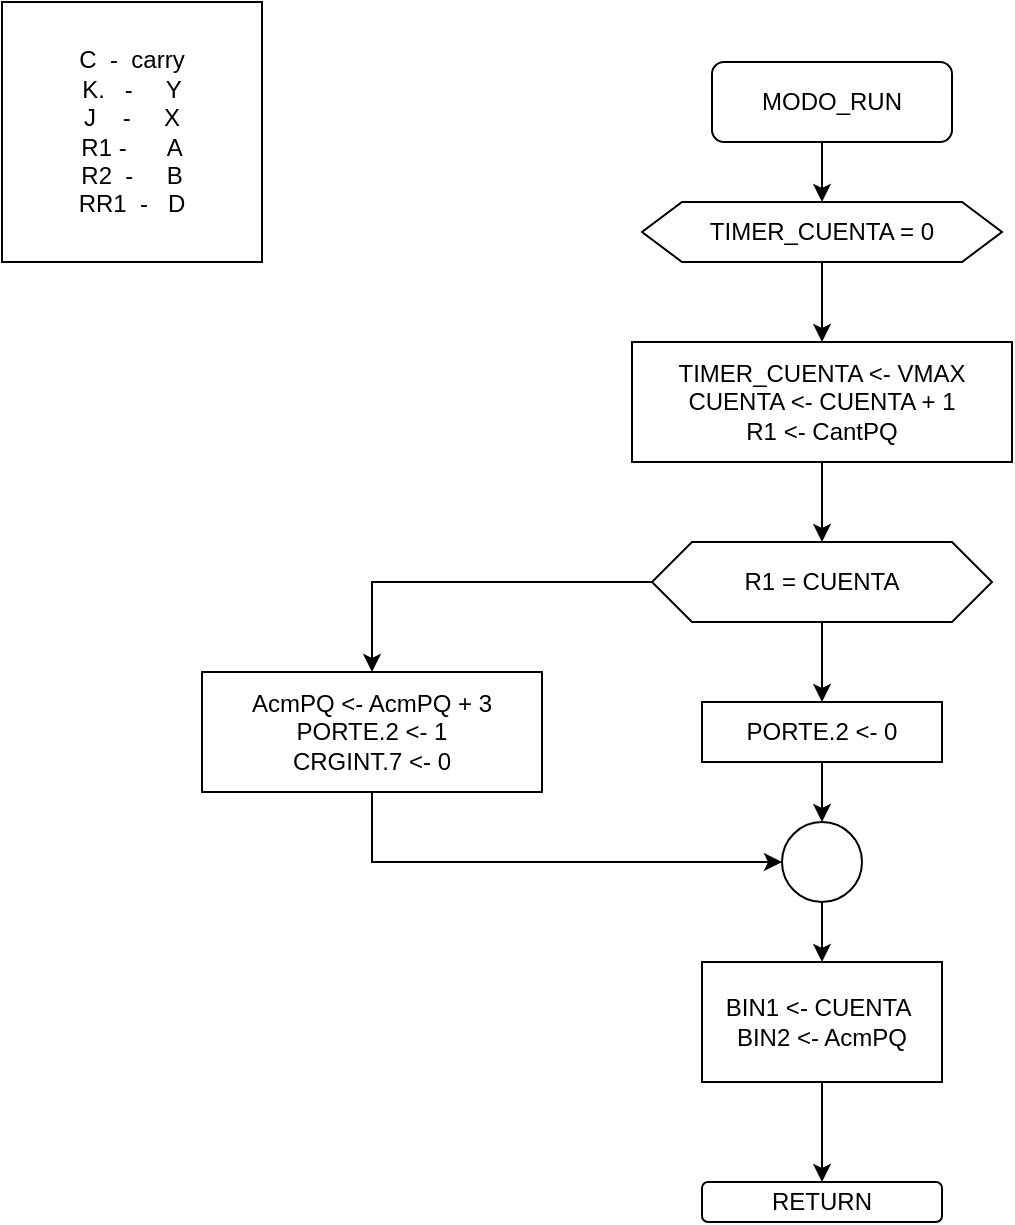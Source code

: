 <mxfile version="14.3.1"><diagram id="8yJUj1CK0QmkXh2uXSr3" name="Page-1"><mxGraphModel dx="600" dy="601" grid="1" gridSize="10" guides="1" tooltips="1" connect="1" arrows="1" fold="1" page="1" pageScale="1" pageWidth="850" pageHeight="1100" math="0" shadow="0"><root><mxCell id="0"/><mxCell id="1" parent="0"/><mxCell id="O-WgYQFKZwAYF4jZPTzM-1" value="C &amp;nbsp;- &amp;nbsp;carry&lt;br&gt;K. &amp;nbsp; - &amp;nbsp; &amp;nbsp; Y&lt;br&gt;J &amp;nbsp; &amp;nbsp;- &amp;nbsp; &amp;nbsp; X&lt;br&gt;R1 - &amp;nbsp; &amp;nbsp; &amp;nbsp;A&lt;br&gt;R2 &amp;nbsp;- &amp;nbsp; &amp;nbsp; B&lt;br&gt;RR1 &amp;nbsp;- &amp;nbsp; D" style="whiteSpace=wrap;html=1;aspect=fixed;" vertex="1" parent="1"><mxGeometry x="10" y="40" width="130" height="130" as="geometry"/></mxCell><mxCell id="O-WgYQFKZwAYF4jZPTzM-6" style="edgeStyle=orthogonalEdgeStyle;rounded=0;orthogonalLoop=1;jettySize=auto;html=1;exitX=0.5;exitY=1;exitDx=0;exitDy=0;entryX=0.5;entryY=0;entryDx=0;entryDy=0;" edge="1" parent="1" source="O-WgYQFKZwAYF4jZPTzM-2" target="O-WgYQFKZwAYF4jZPTzM-4"><mxGeometry relative="1" as="geometry"/></mxCell><mxCell id="O-WgYQFKZwAYF4jZPTzM-2" value="MODO_RUN" style="rounded=1;whiteSpace=wrap;html=1;" vertex="1" parent="1"><mxGeometry x="365" y="70" width="120" height="40" as="geometry"/></mxCell><mxCell id="O-WgYQFKZwAYF4jZPTzM-7" style="edgeStyle=orthogonalEdgeStyle;rounded=0;orthogonalLoop=1;jettySize=auto;html=1;exitX=0.5;exitY=1;exitDx=0;exitDy=0;" edge="1" parent="1" source="O-WgYQFKZwAYF4jZPTzM-4" target="O-WgYQFKZwAYF4jZPTzM-5"><mxGeometry relative="1" as="geometry"/></mxCell><mxCell id="O-WgYQFKZwAYF4jZPTzM-4" value="TIMER_CUENTA = 0" style="shape=hexagon;perimeter=hexagonPerimeter2;whiteSpace=wrap;html=1;fixedSize=1;" vertex="1" parent="1"><mxGeometry x="330" y="140" width="180" height="30" as="geometry"/></mxCell><mxCell id="O-WgYQFKZwAYF4jZPTzM-10" style="edgeStyle=orthogonalEdgeStyle;rounded=0;orthogonalLoop=1;jettySize=auto;html=1;exitX=0.5;exitY=1;exitDx=0;exitDy=0;" edge="1" parent="1" source="O-WgYQFKZwAYF4jZPTzM-5" target="O-WgYQFKZwAYF4jZPTzM-8"><mxGeometry relative="1" as="geometry"/></mxCell><mxCell id="O-WgYQFKZwAYF4jZPTzM-5" value="TIMER_CUENTA &amp;lt;- VMAX&lt;br&gt;CUENTA &amp;lt;- CUENTA + 1&lt;br&gt;R1 &amp;lt;- CantPQ" style="rounded=0;whiteSpace=wrap;html=1;" vertex="1" parent="1"><mxGeometry x="325" y="210" width="190" height="60" as="geometry"/></mxCell><mxCell id="O-WgYQFKZwAYF4jZPTzM-11" style="edgeStyle=orthogonalEdgeStyle;rounded=0;orthogonalLoop=1;jettySize=auto;html=1;exitX=0.5;exitY=1;exitDx=0;exitDy=0;" edge="1" parent="1" source="O-WgYQFKZwAYF4jZPTzM-8" target="O-WgYQFKZwAYF4jZPTzM-9"><mxGeometry relative="1" as="geometry"/></mxCell><mxCell id="O-WgYQFKZwAYF4jZPTzM-17" style="edgeStyle=orthogonalEdgeStyle;rounded=0;orthogonalLoop=1;jettySize=auto;html=1;exitX=0;exitY=0.5;exitDx=0;exitDy=0;entryX=0.5;entryY=0;entryDx=0;entryDy=0;" edge="1" parent="1" source="O-WgYQFKZwAYF4jZPTzM-8" target="O-WgYQFKZwAYF4jZPTzM-15"><mxGeometry relative="1" as="geometry"/></mxCell><mxCell id="O-WgYQFKZwAYF4jZPTzM-8" value="R1 = CUENTA" style="shape=hexagon;perimeter=hexagonPerimeter2;whiteSpace=wrap;html=1;fixedSize=1;" vertex="1" parent="1"><mxGeometry x="335" y="310" width="170" height="40" as="geometry"/></mxCell><mxCell id="O-WgYQFKZwAYF4jZPTzM-13" style="edgeStyle=orthogonalEdgeStyle;rounded=0;orthogonalLoop=1;jettySize=auto;html=1;exitX=0.5;exitY=1;exitDx=0;exitDy=0;" edge="1" parent="1" source="O-WgYQFKZwAYF4jZPTzM-9" target="O-WgYQFKZwAYF4jZPTzM-12"><mxGeometry relative="1" as="geometry"/></mxCell><mxCell id="O-WgYQFKZwAYF4jZPTzM-9" value="PORTE.2 &amp;lt;- 0" style="rounded=0;whiteSpace=wrap;html=1;" vertex="1" parent="1"><mxGeometry x="360" y="390" width="120" height="30" as="geometry"/></mxCell><mxCell id="O-WgYQFKZwAYF4jZPTzM-19" style="edgeStyle=orthogonalEdgeStyle;rounded=0;orthogonalLoop=1;jettySize=auto;html=1;exitX=0.5;exitY=1;exitDx=0;exitDy=0;entryX=0.5;entryY=0;entryDx=0;entryDy=0;" edge="1" parent="1" source="O-WgYQFKZwAYF4jZPTzM-12" target="O-WgYQFKZwAYF4jZPTzM-18"><mxGeometry relative="1" as="geometry"/></mxCell><mxCell id="O-WgYQFKZwAYF4jZPTzM-12" value="" style="ellipse;whiteSpace=wrap;html=1;aspect=fixed;" vertex="1" parent="1"><mxGeometry x="400" y="450" width="40" height="40" as="geometry"/></mxCell><mxCell id="O-WgYQFKZwAYF4jZPTzM-16" style="edgeStyle=orthogonalEdgeStyle;rounded=0;orthogonalLoop=1;jettySize=auto;html=1;exitX=0.5;exitY=1;exitDx=0;exitDy=0;entryX=0;entryY=0.5;entryDx=0;entryDy=0;" edge="1" parent="1" source="O-WgYQFKZwAYF4jZPTzM-15" target="O-WgYQFKZwAYF4jZPTzM-12"><mxGeometry relative="1" as="geometry"/></mxCell><mxCell id="O-WgYQFKZwAYF4jZPTzM-15" value="AcmPQ &amp;lt;- AcmPQ + 3&lt;br&gt;PORTE.2 &amp;lt;- 1&lt;br&gt;CRGINT.7 &amp;lt;- 0" style="rounded=0;whiteSpace=wrap;html=1;" vertex="1" parent="1"><mxGeometry x="110" y="375" width="170" height="60" as="geometry"/></mxCell><mxCell id="O-WgYQFKZwAYF4jZPTzM-21" style="edgeStyle=orthogonalEdgeStyle;rounded=0;orthogonalLoop=1;jettySize=auto;html=1;exitX=0.5;exitY=1;exitDx=0;exitDy=0;entryX=0.5;entryY=0;entryDx=0;entryDy=0;" edge="1" parent="1" source="O-WgYQFKZwAYF4jZPTzM-18" target="O-WgYQFKZwAYF4jZPTzM-20"><mxGeometry relative="1" as="geometry"/></mxCell><mxCell id="O-WgYQFKZwAYF4jZPTzM-18" value="BIN1 &amp;lt;- CUENTA&amp;nbsp;&lt;br&gt;BIN2 &amp;lt;- AcmPQ" style="rounded=0;whiteSpace=wrap;html=1;" vertex="1" parent="1"><mxGeometry x="360" y="520" width="120" height="60" as="geometry"/></mxCell><mxCell id="O-WgYQFKZwAYF4jZPTzM-20" value="RETURN" style="rounded=1;whiteSpace=wrap;html=1;" vertex="1" parent="1"><mxGeometry x="360" y="630" width="120" height="20" as="geometry"/></mxCell></root></mxGraphModel></diagram></mxfile>